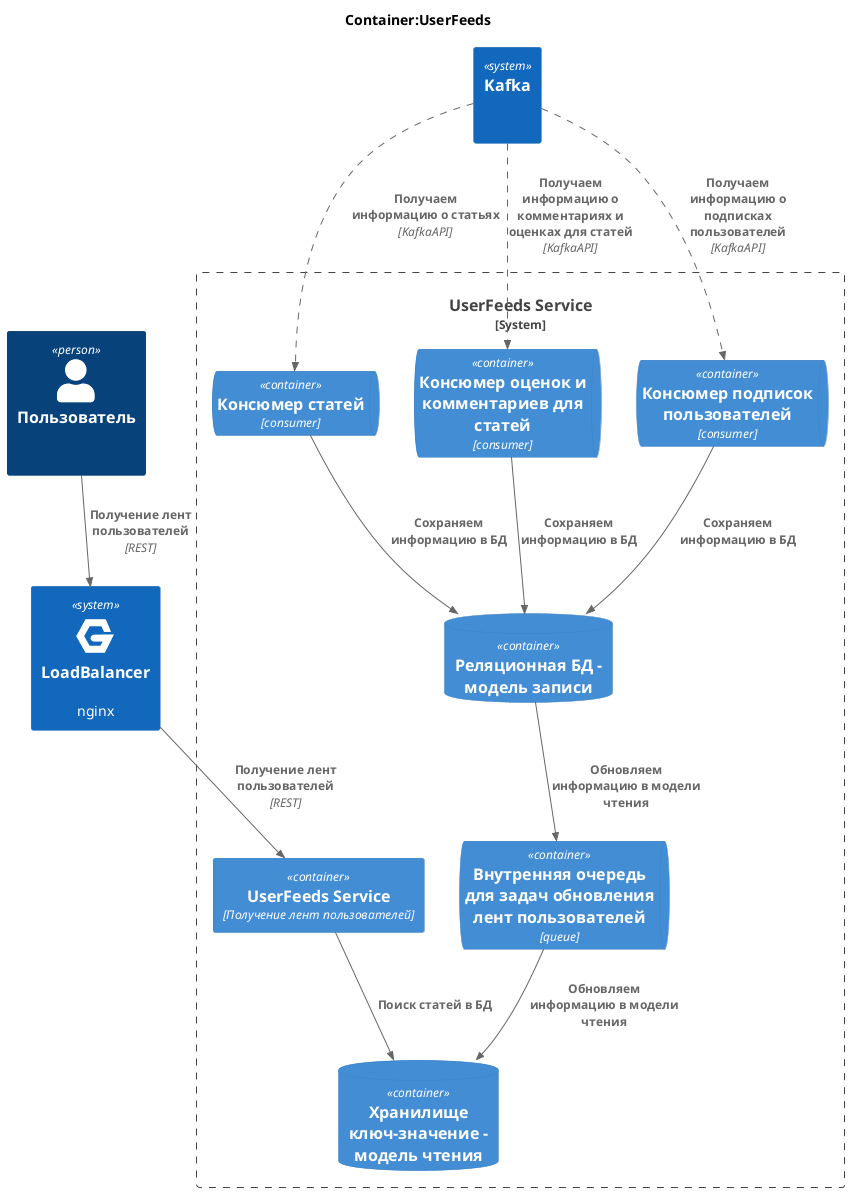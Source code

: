 
```plantuml
@startuml
!include <C4/C4_Container>

AddRelTag("async", $lineStyle=DashedLine())

!include <cloudinsight/nginx>

title Container:UserFeeds

Person(customer, "Пользователь", " ")

System(load_balancer, "LoadBalancer", "nginx", $sprite="nginx")

System_Boundary(service.user_feeds, "UserFeeds Service") {
    Container(service.app, "UserFeeds Service", "Получение лент пользователей")
    ContainerDb(service.user_feeds_storage, "Хранилище ключ-значение - модель чтения")
    ContainerDb(service.write_DB, "Реляционная БД - модель записи")
    ContainerQueue(service.article_consumer, "Консюмер статей", "consumer")
    ContainerQueue(service.article_comments_consumer, "Консюмер оценок и комментариев для статей", "consumer")
    ContainerQueue(service.user_subscription_consumer, "Консюмер подписок пользователей", "consumer")
    ContainerQueue(service.user_feeds_queue, "Внутренняя очередь для задач обновления лент пользователей", "queue")
}

System(kafka, "Kafka", " ")

Rel(customer, load_balancer, "Получение лент пользователей", "REST")
Rel(load_balancer, service.app, "Получение лент пользователей", "REST")
Rel(service.app, service.user_feeds_storage, "Поиск статей в БД")

Rel(kafka, service.article_consumer, "Получаем информацию о статьях", "KafkaAPI", $tags="async")
Rel(kafka, service.article_comments_consumer, "Получаем информацию о комментариях и оценках для статей", "KafkaAPI", $tags="async")
Rel(kafka, service.user_subscription_consumer, "Получаем информацию о подписках пользователей", "KafkaAPI", $tags="async")

Rel(service.article_consumer, service.write_DB, "Сохраняем информацию в БД")
Rel(service.article_comments_consumer, service.write_DB, "Сохраняем информацию в БД")
Rel(service.user_subscription_consumer, service.write_DB, "Сохраняем информацию в БД")
Rel(service.write_DB, service.user_feeds_queue, "Обновляем информацию в модели чтения")
Rel(service.user_feeds_queue, service.user_feeds_storage, "Обновляем информацию в модели чтения")

@enduml
```

